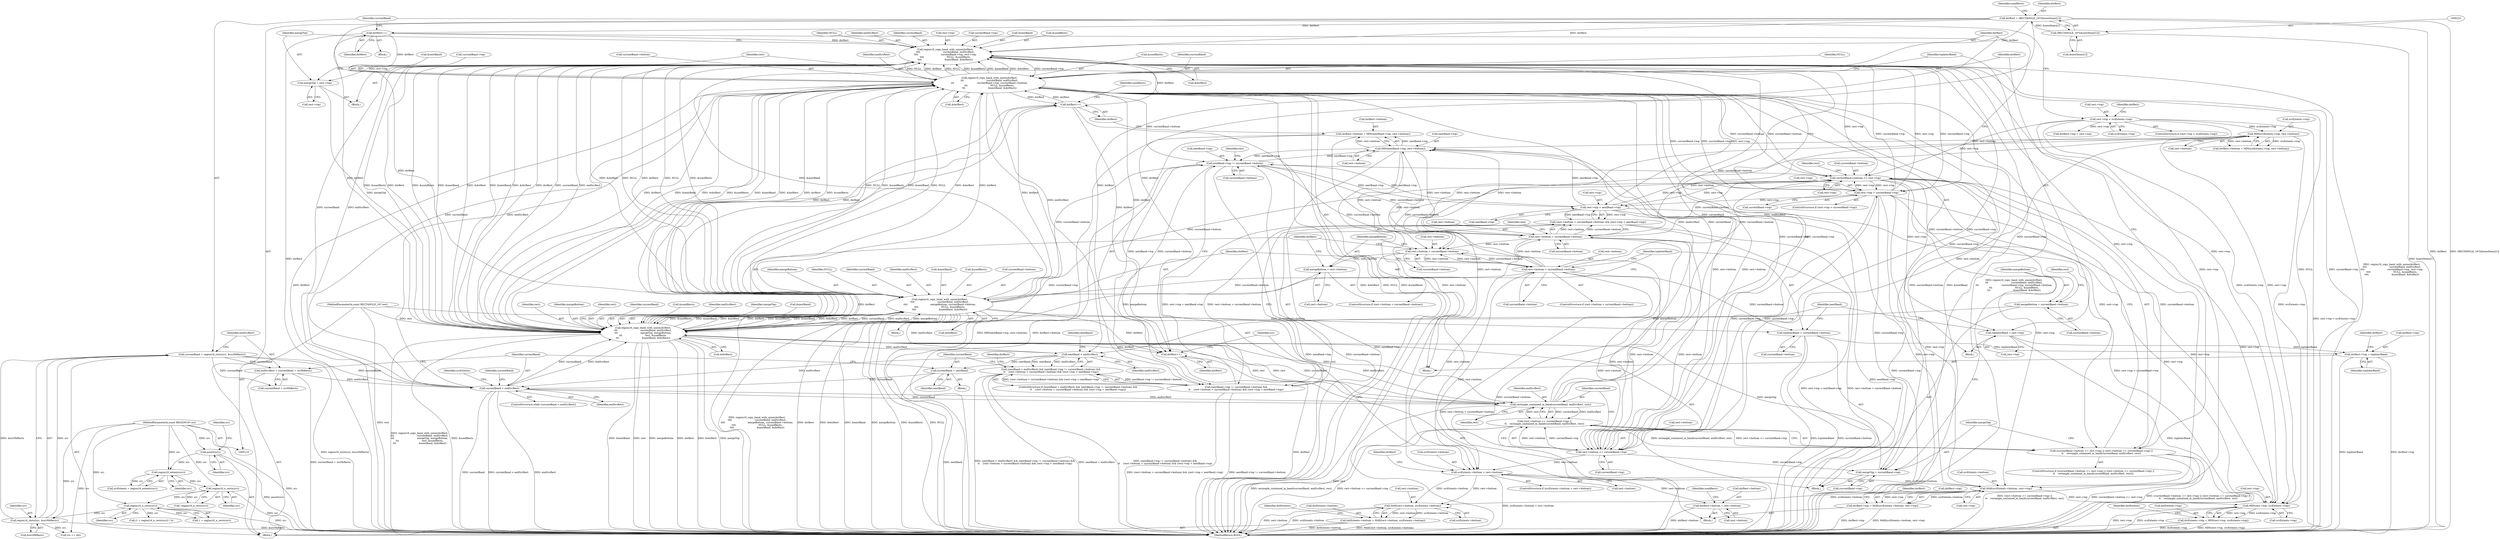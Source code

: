 digraph "0_FreeRDP_fc80ab45621bd966f70594c0b7393ec005a94007_2@API" {
"1000359" [label="(Call,region16_copy_band_with_union(dstRect,\n\t\t\t\t                              currentBand, endSrcRect,\n\t\t\t\t                              currentBand->top, rect->top,\n\t\t\t\t                              NULL, &usedRects,\n\t\t\t\t                              &nextBand, &dstRect))"];
"1000220" [label="(Call,dstRect = (RECTANGLE_16*)(&newItems[1]))"];
"1000222" [label="(Call,(RECTANGLE_16*)(&newItems[1]))"];
"1000314" [label="(Call,region16_copy_band_with_union(dstRect,\n\t\t\t                              currentBand, endSrcRect,\n\t\t\t                              currentBand->top, currentBand->bottom,\n\t\t\t                              NULL, &usedRects,\n\t\t\t                              &nextBand, &dstRect))"];
"1000274" [label="(Call,dstRect++)"];
"1000495" [label="(Call,dstRect++)"];
"1000416" [label="(Call,region16_copy_band_with_union(dstRect,\n\t\t\t\t                              currentBand, endSrcRect,\n\t\t\t\t                              mergeBottom, currentBand->bottom,\n\t\t\t\t                              NULL, &usedRects,\n\t\t\t\t                              &nextBand, &dstRect))"];
"1000394" [label="(Call,region16_copy_band_with_union(dstRect,\n\t\t\t                              currentBand, endSrcRect,\n\t\t\t                              mergeTop, mergeBottom,\n\t\t\t                              rect, &usedRects,\n\t\t\t                              &nextBand, &dstRect))"];
"1000359" [label="(Call,region16_copy_band_with_union(dstRect,\n\t\t\t\t                              currentBand, endSrcRect,\n\t\t\t\t                              currentBand->top, rect->top,\n\t\t\t\t                              NULL, &usedRects,\n\t\t\t\t                              &nextBand, &dstRect))"];
"1000309" [label="(Call,rectangle_contained_in_band(currentBand, endSrcRect, rect))"];
"1000288" [label="(Call,currentBand < endSrcRect)"];
"1000499" [label="(Call,currentBand = nextBand)"];
"1000438" [label="(Call,nextBand < endSrcRect)"];
"1000276" [label="(Call,currentBand = region16_rects(src, &srcNbRects))"];
"1000278" [label="(Call,region16_rects(src, &srcNbRects))"];
"1000212" [label="(Call,region16_n_rects(src))"];
"1000150" [label="(Call,region16_n_rects(src))"];
"1000142" [label="(Call,region16_extents(src))"];
"1000132" [label="(Call,assert(src))"];
"1000112" [label="(MethodParameterIn,const REGION16* src)"];
"1000282" [label="(Call,endSrcRect = currentBand + srcNbRects)"];
"1000113" [label="(MethodParameterIn,const RECTANGLE_16* rect)"];
"1000351" [label="(Call,rect->top > currentBand->top)"];
"1000294" [label="(Call,currentBand->bottom <= rect->top)"];
"1000442" [label="(Call,nextBand->top != currentBand->bottom)"];
"1000457" [label="(Call,rect->top < nextBand->top)"];
"1000488" [label="(Call,MIN(nextBand->top, rect->bottom))"];
"1000408" [label="(Call,rect->bottom < currentBand->bottom)"];
"1000382" [label="(Call,rect->bottom < currentBand->bottom)"];
"1000302" [label="(Call,rect->bottom <= currentBand->top)"];
"1000265" [label="(Call,MIN(srcExtents->top, rect->bottom))"];
"1000232" [label="(Call,rect->top < srcExtents->top)"];
"1000450" [label="(Call,rect->bottom > currentBand->bottom)"];
"1000376" [label="(Call,mergeTop = rect->top)"];
"1000339" [label="(Call,mergeTop = currentBand->top)"];
"1000389" [label="(Call,mergeBottom = rect->bottom)"];
"1000345" [label="(Call,mergeBottom = currentBand->bottom)"];
"1000293" [label="(Call,(currentBand->bottom <= rect->top) || (rect->bottom <= currentBand->top) ||\n\t\t    rectangle_contained_in_band(currentBand, endSrcRect, rect))"];
"1000301" [label="(Call,(rect->bottom <= currentBand->top) ||\n\t\t    rectangle_contained_in_band(currentBand, endSrcRect, rect))"];
"1000441" [label="(Call,(nextBand->top != currentBand->bottom) &&\n\t\t    (rect->bottom > currentBand->bottom) && (rect->top < nextBand->top))"];
"1000437" [label="(Call,(nextBand < endSrcRect) && (nextBand->top != currentBand->bottom) &&\n\t\t    (rect->bottom > currentBand->bottom) && (rect->top < nextBand->top))"];
"1000431" [label="(Call,topInterBand = currentBand->bottom)"];
"1000479" [label="(Call,dstRect->top = topInterBand)"];
"1000545" [label="(Call,dstRect++)"];
"1000484" [label="(Call,dstRect->bottom = MIN(nextBand->top, rect->bottom))"];
"1000503" [label="(Call,srcExtents->bottom < rect->bottom)"];
"1000515" [label="(Call,MAX(srcExtents->bottom, rect->top))"];
"1000511" [label="(Call,dstRect->top = MAX(srcExtents->bottom, rect->top))"];
"1000574" [label="(Call,MIN(rect->top, srcExtents->top))"];
"1000570" [label="(Call,dstExtents->top = MIN(rect->top, srcExtents->top))"];
"1000596" [label="(Call,MAX(rect->bottom, srcExtents->bottom))"];
"1000592" [label="(Call,dstExtents->bottom = MAX(rect->bottom, srcExtents->bottom))"];
"1000536" [label="(Call,dstRect->bottom = rect->bottom)"];
"1000449" [label="(Call,(rect->bottom > currentBand->bottom) && (rect->top < nextBand->top))"];
"1000331" [label="(Call,topInterBand = rect->top)"];
"1000224" [label="(Call,&newItems[1])"];
"1000283" [label="(Identifier,endSrcRect)"];
"1000133" [label="(Identifier,src)"];
"1000400" [label="(Identifier,rect)"];
"1000438" [label="(Call,nextBand < endSrcRect)"];
"1000359" [label="(Call,region16_copy_band_with_union(dstRect,\n\t\t\t\t                              currentBand, endSrcRect,\n\t\t\t\t                              currentBand->top, rect->top,\n\t\t\t\t                              NULL, &usedRects,\n\t\t\t\t                              &nextBand, &dstRect))"];
"1000275" [label="(Identifier,dstRect)"];
"1000279" [label="(Identifier,src)"];
"1000443" [label="(Call,nextBand->top)"];
"1000277" [label="(Identifier,currentBand)"];
"1000544" [label="(Identifier,usedRects)"];
"1000420" [label="(Identifier,mergeBottom)"];
"1000507" [label="(Call,rect->bottom)"];
"1000600" [label="(Call,srcExtents->bottom)"];
"1000597" [label="(Call,rect->bottom)"];
"1000536" [label="(Call,dstRect->bottom = rect->bottom)"];
"1000416" [label="(Call,region16_copy_band_with_union(dstRect,\n\t\t\t\t                              currentBand, endSrcRect,\n\t\t\t\t                              mergeBottom, currentBand->bottom,\n\t\t\t\t                              NULL, &usedRects,\n\t\t\t\t                              &nextBand, &dstRect))"];
"1000492" [label="(Call,rect->bottom)"];
"1000458" [label="(Call,rect->top)"];
"1000399" [label="(Identifier,mergeBottom)"];
"1000386" [label="(Call,currentBand->bottom)"];
"1000484" [label="(Call,dstRect->bottom = MIN(nextBand->top, rect->bottom))"];
"1000503" [label="(Call,srcExtents->bottom < rect->bottom)"];
"1000417" [label="(Identifier,dstRect)"];
"1000369" [label="(Identifier,NULL)"];
"1000442" [label="(Call,nextBand->top != currentBand->bottom)"];
"1000510" [label="(Block,)"];
"1000498" [label="(Identifier,usedRects)"];
"1000302" [label="(Call,rect->bottom <= currentBand->top)"];
"1000213" [label="(Identifier,src)"];
"1000233" [label="(Call,rect->top)"];
"1000301" [label="(Call,(rect->bottom <= currentBand->top) ||\n\t\t    rectangle_contained_in_band(currentBand, endSrcRect, rect))"];
"1000405" [label="(Call,&dstRect)"];
"1000432" [label="(Identifier,topInterBand)"];
"1000332" [label="(Identifier,topInterBand)"];
"1000519" [label="(Call,rect->top)"];
"1000298" [label="(Call,rect->top)"];
"1000362" [label="(Identifier,endSrcRect)"];
"1000312" [label="(Identifier,rect)"];
"1000450" [label="(Call,rect->bottom > currentBand->bottom)"];
"1000132" [label="(Call,assert(src))"];
"1000325" [label="(Call,&usedRects)"];
"1000664" [label="(MethodReturn,BOOL)"];
"1000355" [label="(Call,currentBand->top)"];
"1000486" [label="(Identifier,dstRect)"];
"1000222" [label="(Call,(RECTANGLE_16*)(&newItems[1]))"];
"1000316" [label="(Identifier,currentBand)"];
"1000339" [label="(Call,mergeTop = currentBand->top)"];
"1000209" [label="(Call,(1 + region16_n_rects(src)) * 4)"];
"1000570" [label="(Call,dstExtents->top = MIN(rect->top, srcExtents->top))"];
"1000361" [label="(Identifier,currentBand)"];
"1000596" [label="(Call,MAX(rect->bottom, srcExtents->bottom))"];
"1000496" [label="(Identifier,dstRect)"];
"1000265" [label="(Call,MIN(srcExtents->top, rect->bottom))"];
"1000366" [label="(Call,rect->top)"];
"1000592" [label="(Call,dstExtents->bottom = MAX(rect->bottom, srcExtents->bottom))"];
"1000329" [label="(Call,&dstRect)"];
"1000524" [label="(Identifier,dstRect)"];
"1000324" [label="(Identifier,NULL)"];
"1000480" [label="(Call,dstRect->top)"];
"1000424" [label="(Identifier,NULL)"];
"1000513" [label="(Identifier,dstRect)"];
"1000212" [label="(Call,region16_n_rects(src))"];
"1000381" [label="(ControlStructure,if (rect->bottom < currentBand->bottom))"];
"1000433" [label="(Call,currentBand->bottom)"];
"1000333" [label="(Call,rect->top)"];
"1000429" [label="(Call,&dstRect)"];
"1000439" [label="(Identifier,nextBand)"];
"1000140" [label="(Call,srcExtents = region16_extents(src))"];
"1000261" [label="(Call,dstRect->bottom = MIN(srcExtents->top, rect->bottom))"];
"1000537" [label="(Call,dstRect->bottom)"];
"1000505" [label="(Identifier,srcExtents)"];
"1000327" [label="(Call,&nextBand)"];
"1000418" [label="(Identifier,currentBand)"];
"1000485" [label="(Call,dstRect->bottom)"];
"1000415" [label="(Block,)"];
"1000419" [label="(Identifier,endSrcRect)"];
"1000341" [label="(Call,currentBand->top)"];
"1000410" [label="(Identifier,rect)"];
"1000229" [label="(Identifier,usedRects)"];
"1000500" [label="(Identifier,currentBand)"];
"1000345" [label="(Call,mergeBottom = currentBand->bottom)"];
"1000550" [label="(Identifier,src)"];
"1000571" [label="(Call,dstExtents->top)"];
"1000376" [label="(Call,mergeTop = rect->top)"];
"1000382" [label="(Call,rect->bottom < currentBand->bottom)"];
"1000384" [label="(Identifier,rect)"];
"1000306" [label="(Call,currentBand->top)"];
"1000284" [label="(Call,currentBand + srcNbRects)"];
"1000352" [label="(Call,rect->top)"];
"1000446" [label="(Call,currentBand->bottom)"];
"1000282" [label="(Call,endSrcRect = currentBand + srcNbRects)"];
"1000437" [label="(Call,(nextBand < endSrcRect) && (nextBand->top != currentBand->bottom) &&\n\t\t    (rect->bottom > currentBand->bottom) && (rect->top < nextBand->top))"];
"1000242" [label="(Identifier,dstRect)"];
"1000350" [label="(ControlStructure,if (rect->top > currentBand->top))"];
"1000287" [label="(ControlStructure,while (currentBand < endSrcRect))"];
"1000303" [label="(Call,rect->bottom)"];
"1000232" [label="(Call,rect->top < srcExtents->top)"];
"1000412" [label="(Call,currentBand->bottom)"];
"1000511" [label="(Call,dstRect->top = MAX(srcExtents->bottom, rect->top))"];
"1000396" [label="(Identifier,currentBand)"];
"1000549" [label="(Call,src == dst)"];
"1000427" [label="(Call,&nextBand)"];
"1000444" [label="(Identifier,nextBand)"];
"1000451" [label="(Call,rect->bottom)"];
"1000540" [label="(Call,rect->bottom)"];
"1000151" [label="(Identifier,src)"];
"1000459" [label="(Identifier,rect)"];
"1000143" [label="(Identifier,src)"];
"1000452" [label="(Identifier,rect)"];
"1000440" [label="(Identifier,endSrcRect)"];
"1000409" [label="(Call,rect->bottom)"];
"1000114" [label="(Block,)"];
"1000488" [label="(Call,MIN(nextBand->top, rect->bottom))"];
"1000461" [label="(Call,nextBand->top)"];
"1000499" [label="(Call,currentBand = nextBand)"];
"1000291" [label="(Block,)"];
"1000309" [label="(Call,rectangle_contained_in_band(currentBand, endSrcRect, rect))"];
"1000383" [label="(Call,rect->bottom)"];
"1000314" [label="(Call,region16_copy_band_with_union(dstRect,\n\t\t\t                              currentBand, endSrcRect,\n\t\t\t                              currentBand->top, currentBand->bottom,\n\t\t\t                              NULL, &usedRects,\n\t\t\t                              &nextBand, &dstRect))"];
"1000583" [label="(Identifier,dstExtents)"];
"1000337" [label="(Block,)"];
"1000142" [label="(Call,region16_extents(src))"];
"1000377" [label="(Identifier,mergeTop)"];
"1000292" [label="(ControlStructure,if ((currentBand->bottom <= rect->top) || (rect->bottom <= currentBand->top) ||\n\t\t    rectangle_contained_in_band(currentBand, endSrcRect, rect)))"];
"1000269" [label="(Call,rect->bottom)"];
"1000315" [label="(Identifier,dstRect)"];
"1000441" [label="(Call,(nextBand->top != currentBand->bottom) &&\n\t\t    (rect->bottom > currentBand->bottom) && (rect->top < nextBand->top))"];
"1000489" [label="(Call,nextBand->top)"];
"1000266" [label="(Call,srcExtents->top)"];
"1000240" [label="(Call,dstRect->top = rect->top)"];
"1000374" [label="(Call,&dstRect)"];
"1000363" [label="(Call,currentBand->top)"];
"1000318" [label="(Call,currentBand->top)"];
"1000431" [label="(Call,topInterBand = currentBand->bottom)"];
"1000407" [label="(ControlStructure,if (rect->bottom < currentBand->bottom))"];
"1000546" [label="(Identifier,dstRect)"];
"1000351" [label="(Call,rect->top > currentBand->top)"];
"1000290" [label="(Identifier,endSrcRect)"];
"1000112" [label="(MethodParameterIn,const REGION16* src)"];
"1000516" [label="(Call,srcExtents->bottom)"];
"1000483" [label="(Identifier,topInterBand)"];
"1000346" [label="(Identifier,mergeBottom)"];
"1000502" [label="(ControlStructure,if (srcExtents->bottom < rect->bottom))"];
"1000479" [label="(Call,dstRect->top = topInterBand)"];
"1000149" [label="(Call,!region16_n_rects(src))"];
"1000293" [label="(Call,(currentBand->bottom <= rect->top) || (rect->bottom <= currentBand->top) ||\n\t\t    rectangle_contained_in_band(currentBand, endSrcRect, rect))"];
"1000545" [label="(Call,dstRect++)"];
"1000304" [label="(Identifier,rect)"];
"1000574" [label="(Call,MIN(rect->top, srcExtents->top))"];
"1000401" [label="(Call,&usedRects)"];
"1000495" [label="(Call,dstRect++)"];
"1000467" [label="(Identifier,dstRect)"];
"1000394" [label="(Call,region16_copy_band_with_union(dstRect,\n\t\t\t                              currentBand, endSrcRect,\n\t\t\t                              mergeTop, mergeBottom,\n\t\t\t                              rect, &usedRects,\n\t\t\t                              &nextBand, &dstRect))"];
"1000449" [label="(Call,(rect->bottom > currentBand->bottom) && (rect->top < nextBand->top))"];
"1000512" [label="(Call,dstRect->top)"];
"1000276" [label="(Call,currentBand = region16_rects(src, &srcNbRects))"];
"1000391" [label="(Call,rect->bottom)"];
"1000347" [label="(Call,currentBand->bottom)"];
"1000605" [label="(Identifier,dstExtents)"];
"1000294" [label="(Call,currentBand->bottom <= rect->top)"];
"1000288" [label="(Call,currentBand < endSrcRect)"];
"1000464" [label="(Block,)"];
"1000289" [label="(Identifier,currentBand)"];
"1000239" [label="(Block,)"];
"1000378" [label="(Call,rect->top)"];
"1000280" [label="(Call,&srcNbRects)"];
"1000575" [label="(Call,rect->top)"];
"1000321" [label="(Call,currentBand->bottom)"];
"1000372" [label="(Call,&nextBand)"];
"1000220" [label="(Call,dstRect = (RECTANGLE_16*)(&newItems[1]))"];
"1000150" [label="(Call,region16_n_rects(src))"];
"1000454" [label="(Call,currentBand->bottom)"];
"1000313" [label="(Block,)"];
"1000436" [label="(ControlStructure,if ((nextBand < endSrcRect) && (nextBand->top != currentBand->bottom) &&\n\t\t    (rect->bottom > currentBand->bottom) && (rect->top < nextBand->top)))"];
"1000389" [label="(Call,mergeBottom = rect->bottom)"];
"1000210" [label="(Call,1 + region16_n_rects(src))"];
"1000295" [label="(Call,currentBand->bottom)"];
"1000390" [label="(Identifier,mergeBottom)"];
"1000296" [label="(Identifier,currentBand)"];
"1000578" [label="(Call,srcExtents->top)"];
"1000408" [label="(Call,rect->bottom < currentBand->bottom)"];
"1000311" [label="(Identifier,endSrcRect)"];
"1000395" [label="(Identifier,dstRect)"];
"1000457" [label="(Call,rect->top < nextBand->top)"];
"1000397" [label="(Identifier,endSrcRect)"];
"1000236" [label="(Call,srcExtents->top)"];
"1000501" [label="(Identifier,nextBand)"];
"1000515" [label="(Call,MAX(srcExtents->bottom, rect->top))"];
"1000370" [label="(Call,&usedRects)"];
"1000593" [label="(Call,dstExtents->bottom)"];
"1000358" [label="(Block,)"];
"1000221" [label="(Identifier,dstRect)"];
"1000425" [label="(Call,&usedRects)"];
"1000231" [label="(ControlStructure,if (rect->top < srcExtents->top))"];
"1000331" [label="(Call,topInterBand = rect->top)"];
"1000113" [label="(MethodParameterIn,const RECTANGLE_16* rect)"];
"1000340" [label="(Identifier,mergeTop)"];
"1000504" [label="(Call,srcExtents->bottom)"];
"1000421" [label="(Call,currentBand->bottom)"];
"1000398" [label="(Identifier,mergeTop)"];
"1000360" [label="(Identifier,dstRect)"];
"1000317" [label="(Identifier,endSrcRect)"];
"1000278" [label="(Call,region16_rects(src, &srcNbRects))"];
"1000353" [label="(Identifier,rect)"];
"1000403" [label="(Call,&nextBand)"];
"1000274" [label="(Call,dstRect++)"];
"1000310" [label="(Identifier,currentBand)"];
"1000136" [label="(Identifier,src)"];
"1000359" -> "1000358"  [label="AST: "];
"1000359" -> "1000374"  [label="CFG: "];
"1000360" -> "1000359"  [label="AST: "];
"1000361" -> "1000359"  [label="AST: "];
"1000362" -> "1000359"  [label="AST: "];
"1000363" -> "1000359"  [label="AST: "];
"1000366" -> "1000359"  [label="AST: "];
"1000369" -> "1000359"  [label="AST: "];
"1000370" -> "1000359"  [label="AST: "];
"1000372" -> "1000359"  [label="AST: "];
"1000374" -> "1000359"  [label="AST: "];
"1000377" -> "1000359"  [label="CFG: "];
"1000359" -> "1000664"  [label="DDG: NULL"];
"1000359" -> "1000664"  [label="DDG: currentBand->top"];
"1000359" -> "1000664"  [label="DDG: region16_copy_band_with_union(dstRect,\n\t\t\t\t                              currentBand, endSrcRect,\n\t\t\t\t                              currentBand->top, rect->top,\n\t\t\t\t                              NULL, &usedRects,\n\t\t\t\t                              &nextBand, &dstRect)"];
"1000359" -> "1000294"  [label="DDG: rect->top"];
"1000359" -> "1000302"  [label="DDG: currentBand->top"];
"1000359" -> "1000314"  [label="DDG: currentBand->top"];
"1000359" -> "1000314"  [label="DDG: NULL"];
"1000359" -> "1000339"  [label="DDG: currentBand->top"];
"1000359" -> "1000351"  [label="DDG: currentBand->top"];
"1000220" -> "1000359"  [label="DDG: dstRect"];
"1000314" -> "1000359"  [label="DDG: dstRect"];
"1000314" -> "1000359"  [label="DDG: NULL"];
"1000314" -> "1000359"  [label="DDG: &usedRects"];
"1000314" -> "1000359"  [label="DDG: &nextBand"];
"1000314" -> "1000359"  [label="DDG: &dstRect"];
"1000274" -> "1000359"  [label="DDG: dstRect"];
"1000495" -> "1000359"  [label="DDG: dstRect"];
"1000416" -> "1000359"  [label="DDG: dstRect"];
"1000416" -> "1000359"  [label="DDG: NULL"];
"1000416" -> "1000359"  [label="DDG: &usedRects"];
"1000416" -> "1000359"  [label="DDG: &nextBand"];
"1000416" -> "1000359"  [label="DDG: &dstRect"];
"1000394" -> "1000359"  [label="DDG: dstRect"];
"1000394" -> "1000359"  [label="DDG: &usedRects"];
"1000394" -> "1000359"  [label="DDG: &nextBand"];
"1000394" -> "1000359"  [label="DDG: &dstRect"];
"1000309" -> "1000359"  [label="DDG: currentBand"];
"1000309" -> "1000359"  [label="DDG: endSrcRect"];
"1000288" -> "1000359"  [label="DDG: currentBand"];
"1000288" -> "1000359"  [label="DDG: endSrcRect"];
"1000351" -> "1000359"  [label="DDG: currentBand->top"];
"1000351" -> "1000359"  [label="DDG: rect->top"];
"1000359" -> "1000376"  [label="DDG: rect->top"];
"1000359" -> "1000394"  [label="DDG: dstRect"];
"1000359" -> "1000394"  [label="DDG: currentBand"];
"1000359" -> "1000394"  [label="DDG: endSrcRect"];
"1000359" -> "1000394"  [label="DDG: &usedRects"];
"1000359" -> "1000394"  [label="DDG: &nextBand"];
"1000359" -> "1000394"  [label="DDG: &dstRect"];
"1000359" -> "1000416"  [label="DDG: NULL"];
"1000359" -> "1000457"  [label="DDG: rect->top"];
"1000359" -> "1000515"  [label="DDG: rect->top"];
"1000359" -> "1000574"  [label="DDG: rect->top"];
"1000220" -> "1000114"  [label="AST: "];
"1000220" -> "1000222"  [label="CFG: "];
"1000221" -> "1000220"  [label="AST: "];
"1000222" -> "1000220"  [label="AST: "];
"1000229" -> "1000220"  [label="CFG: "];
"1000220" -> "1000664"  [label="DDG: dstRect"];
"1000220" -> "1000664"  [label="DDG: (RECTANGLE_16*)(&newItems[1])"];
"1000222" -> "1000220"  [label="DDG: &newItems[1]"];
"1000220" -> "1000274"  [label="DDG: dstRect"];
"1000220" -> "1000314"  [label="DDG: dstRect"];
"1000220" -> "1000394"  [label="DDG: dstRect"];
"1000220" -> "1000545"  [label="DDG: dstRect"];
"1000222" -> "1000224"  [label="CFG: "];
"1000223" -> "1000222"  [label="AST: "];
"1000224" -> "1000222"  [label="AST: "];
"1000222" -> "1000664"  [label="DDG: &newItems[1]"];
"1000314" -> "1000313"  [label="AST: "];
"1000314" -> "1000329"  [label="CFG: "];
"1000315" -> "1000314"  [label="AST: "];
"1000316" -> "1000314"  [label="AST: "];
"1000317" -> "1000314"  [label="AST: "];
"1000318" -> "1000314"  [label="AST: "];
"1000321" -> "1000314"  [label="AST: "];
"1000324" -> "1000314"  [label="AST: "];
"1000325" -> "1000314"  [label="AST: "];
"1000327" -> "1000314"  [label="AST: "];
"1000329" -> "1000314"  [label="AST: "];
"1000332" -> "1000314"  [label="CFG: "];
"1000314" -> "1000664"  [label="DDG: dstRect"];
"1000314" -> "1000664"  [label="DDG: currentBand->top"];
"1000314" -> "1000664"  [label="DDG: &dstRect"];
"1000314" -> "1000664"  [label="DDG: NULL"];
"1000314" -> "1000664"  [label="DDG: &usedRects"];
"1000314" -> "1000664"  [label="DDG: currentBand->bottom"];
"1000314" -> "1000664"  [label="DDG: &nextBand"];
"1000314" -> "1000664"  [label="DDG: region16_copy_band_with_union(dstRect,\n\t\t\t                              currentBand, endSrcRect,\n\t\t\t                              currentBand->top, currentBand->bottom,\n\t\t\t                              NULL, &usedRects,\n\t\t\t                              &nextBand, &dstRect)"];
"1000314" -> "1000294"  [label="DDG: currentBand->bottom"];
"1000314" -> "1000302"  [label="DDG: currentBand->top"];
"1000274" -> "1000314"  [label="DDG: dstRect"];
"1000495" -> "1000314"  [label="DDG: dstRect"];
"1000416" -> "1000314"  [label="DDG: dstRect"];
"1000416" -> "1000314"  [label="DDG: NULL"];
"1000416" -> "1000314"  [label="DDG: &usedRects"];
"1000416" -> "1000314"  [label="DDG: &nextBand"];
"1000416" -> "1000314"  [label="DDG: &dstRect"];
"1000394" -> "1000314"  [label="DDG: dstRect"];
"1000394" -> "1000314"  [label="DDG: &usedRects"];
"1000394" -> "1000314"  [label="DDG: &nextBand"];
"1000394" -> "1000314"  [label="DDG: &dstRect"];
"1000309" -> "1000314"  [label="DDG: currentBand"];
"1000309" -> "1000314"  [label="DDG: endSrcRect"];
"1000288" -> "1000314"  [label="DDG: currentBand"];
"1000288" -> "1000314"  [label="DDG: endSrcRect"];
"1000302" -> "1000314"  [label="DDG: currentBand->top"];
"1000351" -> "1000314"  [label="DDG: currentBand->top"];
"1000294" -> "1000314"  [label="DDG: currentBand->bottom"];
"1000314" -> "1000339"  [label="DDG: currentBand->top"];
"1000314" -> "1000351"  [label="DDG: currentBand->top"];
"1000314" -> "1000394"  [label="DDG: dstRect"];
"1000314" -> "1000394"  [label="DDG: &usedRects"];
"1000314" -> "1000394"  [label="DDG: &nextBand"];
"1000314" -> "1000394"  [label="DDG: &dstRect"];
"1000314" -> "1000416"  [label="DDG: NULL"];
"1000314" -> "1000438"  [label="DDG: endSrcRect"];
"1000314" -> "1000442"  [label="DDG: currentBand->bottom"];
"1000314" -> "1000495"  [label="DDG: dstRect"];
"1000314" -> "1000545"  [label="DDG: dstRect"];
"1000274" -> "1000239"  [label="AST: "];
"1000274" -> "1000275"  [label="CFG: "];
"1000275" -> "1000274"  [label="AST: "];
"1000277" -> "1000274"  [label="CFG: "];
"1000274" -> "1000664"  [label="DDG: dstRect"];
"1000274" -> "1000394"  [label="DDG: dstRect"];
"1000274" -> "1000545"  [label="DDG: dstRect"];
"1000495" -> "1000464"  [label="AST: "];
"1000495" -> "1000496"  [label="CFG: "];
"1000496" -> "1000495"  [label="AST: "];
"1000498" -> "1000495"  [label="CFG: "];
"1000495" -> "1000664"  [label="DDG: dstRect"];
"1000495" -> "1000394"  [label="DDG: dstRect"];
"1000416" -> "1000495"  [label="DDG: dstRect"];
"1000394" -> "1000495"  [label="DDG: dstRect"];
"1000495" -> "1000545"  [label="DDG: dstRect"];
"1000416" -> "1000415"  [label="AST: "];
"1000416" -> "1000429"  [label="CFG: "];
"1000417" -> "1000416"  [label="AST: "];
"1000418" -> "1000416"  [label="AST: "];
"1000419" -> "1000416"  [label="AST: "];
"1000420" -> "1000416"  [label="AST: "];
"1000421" -> "1000416"  [label="AST: "];
"1000424" -> "1000416"  [label="AST: "];
"1000425" -> "1000416"  [label="AST: "];
"1000427" -> "1000416"  [label="AST: "];
"1000429" -> "1000416"  [label="AST: "];
"1000432" -> "1000416"  [label="CFG: "];
"1000416" -> "1000664"  [label="DDG: &nextBand"];
"1000416" -> "1000664"  [label="DDG: mergeBottom"];
"1000416" -> "1000664"  [label="DDG: &usedRects"];
"1000416" -> "1000664"  [label="DDG: NULL"];
"1000416" -> "1000664"  [label="DDG: region16_copy_band_with_union(dstRect,\n\t\t\t\t                              currentBand, endSrcRect,\n\t\t\t\t                              mergeBottom, currentBand->bottom,\n\t\t\t\t                              NULL, &usedRects,\n\t\t\t\t                              &nextBand, &dstRect)"];
"1000416" -> "1000664"  [label="DDG: dstRect"];
"1000416" -> "1000664"  [label="DDG: &dstRect"];
"1000416" -> "1000294"  [label="DDG: currentBand->bottom"];
"1000416" -> "1000394"  [label="DDG: dstRect"];
"1000416" -> "1000394"  [label="DDG: &usedRects"];
"1000416" -> "1000394"  [label="DDG: &nextBand"];
"1000416" -> "1000394"  [label="DDG: &dstRect"];
"1000394" -> "1000416"  [label="DDG: dstRect"];
"1000394" -> "1000416"  [label="DDG: currentBand"];
"1000394" -> "1000416"  [label="DDG: endSrcRect"];
"1000394" -> "1000416"  [label="DDG: mergeBottom"];
"1000394" -> "1000416"  [label="DDG: &usedRects"];
"1000394" -> "1000416"  [label="DDG: &nextBand"];
"1000394" -> "1000416"  [label="DDG: &dstRect"];
"1000408" -> "1000416"  [label="DDG: currentBand->bottom"];
"1000416" -> "1000431"  [label="DDG: currentBand->bottom"];
"1000416" -> "1000438"  [label="DDG: endSrcRect"];
"1000416" -> "1000442"  [label="DDG: currentBand->bottom"];
"1000416" -> "1000545"  [label="DDG: dstRect"];
"1000394" -> "1000337"  [label="AST: "];
"1000394" -> "1000405"  [label="CFG: "];
"1000395" -> "1000394"  [label="AST: "];
"1000396" -> "1000394"  [label="AST: "];
"1000397" -> "1000394"  [label="AST: "];
"1000398" -> "1000394"  [label="AST: "];
"1000399" -> "1000394"  [label="AST: "];
"1000400" -> "1000394"  [label="AST: "];
"1000401" -> "1000394"  [label="AST: "];
"1000403" -> "1000394"  [label="AST: "];
"1000405" -> "1000394"  [label="AST: "];
"1000410" -> "1000394"  [label="CFG: "];
"1000394" -> "1000664"  [label="DDG: region16_copy_band_with_union(dstRect,\n\t\t\t                              currentBand, endSrcRect,\n\t\t\t                              mergeTop, mergeBottom,\n\t\t\t                              rect, &usedRects,\n\t\t\t                              &nextBand, &dstRect)"];
"1000394" -> "1000664"  [label="DDG: &dstRect"];
"1000394" -> "1000664"  [label="DDG: mergeTop"];
"1000394" -> "1000664"  [label="DDG: &usedRects"];
"1000394" -> "1000664"  [label="DDG: &nextBand"];
"1000394" -> "1000664"  [label="DDG: rect"];
"1000394" -> "1000664"  [label="DDG: mergeBottom"];
"1000394" -> "1000664"  [label="DDG: dstRect"];
"1000394" -> "1000309"  [label="DDG: rect"];
"1000309" -> "1000394"  [label="DDG: currentBand"];
"1000309" -> "1000394"  [label="DDG: endSrcRect"];
"1000309" -> "1000394"  [label="DDG: rect"];
"1000288" -> "1000394"  [label="DDG: currentBand"];
"1000288" -> "1000394"  [label="DDG: endSrcRect"];
"1000376" -> "1000394"  [label="DDG: mergeTop"];
"1000339" -> "1000394"  [label="DDG: mergeTop"];
"1000389" -> "1000394"  [label="DDG: mergeBottom"];
"1000345" -> "1000394"  [label="DDG: mergeBottom"];
"1000113" -> "1000394"  [label="DDG: rect"];
"1000394" -> "1000438"  [label="DDG: endSrcRect"];
"1000394" -> "1000545"  [label="DDG: dstRect"];
"1000309" -> "1000301"  [label="AST: "];
"1000309" -> "1000312"  [label="CFG: "];
"1000310" -> "1000309"  [label="AST: "];
"1000311" -> "1000309"  [label="AST: "];
"1000312" -> "1000309"  [label="AST: "];
"1000301" -> "1000309"  [label="CFG: "];
"1000309" -> "1000664"  [label="DDG: rect"];
"1000309" -> "1000301"  [label="DDG: currentBand"];
"1000309" -> "1000301"  [label="DDG: endSrcRect"];
"1000309" -> "1000301"  [label="DDG: rect"];
"1000288" -> "1000309"  [label="DDG: currentBand"];
"1000288" -> "1000309"  [label="DDG: endSrcRect"];
"1000113" -> "1000309"  [label="DDG: rect"];
"1000288" -> "1000287"  [label="AST: "];
"1000288" -> "1000290"  [label="CFG: "];
"1000289" -> "1000288"  [label="AST: "];
"1000290" -> "1000288"  [label="AST: "];
"1000296" -> "1000288"  [label="CFG: "];
"1000505" -> "1000288"  [label="CFG: "];
"1000288" -> "1000664"  [label="DDG: endSrcRect"];
"1000288" -> "1000664"  [label="DDG: currentBand"];
"1000288" -> "1000664"  [label="DDG: currentBand < endSrcRect"];
"1000499" -> "1000288"  [label="DDG: currentBand"];
"1000276" -> "1000288"  [label="DDG: currentBand"];
"1000438" -> "1000288"  [label="DDG: endSrcRect"];
"1000282" -> "1000288"  [label="DDG: endSrcRect"];
"1000499" -> "1000291"  [label="AST: "];
"1000499" -> "1000501"  [label="CFG: "];
"1000500" -> "1000499"  [label="AST: "];
"1000501" -> "1000499"  [label="AST: "];
"1000289" -> "1000499"  [label="CFG: "];
"1000499" -> "1000664"  [label="DDG: nextBand"];
"1000438" -> "1000499"  [label="DDG: nextBand"];
"1000438" -> "1000437"  [label="AST: "];
"1000438" -> "1000440"  [label="CFG: "];
"1000439" -> "1000438"  [label="AST: "];
"1000440" -> "1000438"  [label="AST: "];
"1000444" -> "1000438"  [label="CFG: "];
"1000437" -> "1000438"  [label="CFG: "];
"1000438" -> "1000437"  [label="DDG: nextBand"];
"1000438" -> "1000437"  [label="DDG: endSrcRect"];
"1000276" -> "1000114"  [label="AST: "];
"1000276" -> "1000278"  [label="CFG: "];
"1000277" -> "1000276"  [label="AST: "];
"1000278" -> "1000276"  [label="AST: "];
"1000283" -> "1000276"  [label="CFG: "];
"1000276" -> "1000664"  [label="DDG: region16_rects(src, &srcNbRects)"];
"1000278" -> "1000276"  [label="DDG: src"];
"1000278" -> "1000276"  [label="DDG: &srcNbRects"];
"1000276" -> "1000282"  [label="DDG: currentBand"];
"1000276" -> "1000284"  [label="DDG: currentBand"];
"1000278" -> "1000280"  [label="CFG: "];
"1000279" -> "1000278"  [label="AST: "];
"1000280" -> "1000278"  [label="AST: "];
"1000278" -> "1000664"  [label="DDG: &srcNbRects"];
"1000212" -> "1000278"  [label="DDG: src"];
"1000112" -> "1000278"  [label="DDG: src"];
"1000278" -> "1000549"  [label="DDG: src"];
"1000212" -> "1000210"  [label="AST: "];
"1000212" -> "1000213"  [label="CFG: "];
"1000213" -> "1000212"  [label="AST: "];
"1000210" -> "1000212"  [label="CFG: "];
"1000212" -> "1000664"  [label="DDG: src"];
"1000212" -> "1000209"  [label="DDG: src"];
"1000212" -> "1000210"  [label="DDG: src"];
"1000150" -> "1000212"  [label="DDG: src"];
"1000112" -> "1000212"  [label="DDG: src"];
"1000150" -> "1000149"  [label="AST: "];
"1000150" -> "1000151"  [label="CFG: "];
"1000151" -> "1000150"  [label="AST: "];
"1000149" -> "1000150"  [label="CFG: "];
"1000150" -> "1000664"  [label="DDG: src"];
"1000150" -> "1000149"  [label="DDG: src"];
"1000142" -> "1000150"  [label="DDG: src"];
"1000112" -> "1000150"  [label="DDG: src"];
"1000142" -> "1000140"  [label="AST: "];
"1000142" -> "1000143"  [label="CFG: "];
"1000143" -> "1000142"  [label="AST: "];
"1000140" -> "1000142"  [label="CFG: "];
"1000142" -> "1000140"  [label="DDG: src"];
"1000132" -> "1000142"  [label="DDG: src"];
"1000112" -> "1000142"  [label="DDG: src"];
"1000132" -> "1000114"  [label="AST: "];
"1000132" -> "1000133"  [label="CFG: "];
"1000133" -> "1000132"  [label="AST: "];
"1000136" -> "1000132"  [label="CFG: "];
"1000132" -> "1000664"  [label="DDG: assert(src)"];
"1000112" -> "1000132"  [label="DDG: src"];
"1000112" -> "1000110"  [label="AST: "];
"1000112" -> "1000664"  [label="DDG: src"];
"1000112" -> "1000549"  [label="DDG: src"];
"1000282" -> "1000114"  [label="AST: "];
"1000282" -> "1000284"  [label="CFG: "];
"1000283" -> "1000282"  [label="AST: "];
"1000284" -> "1000282"  [label="AST: "];
"1000289" -> "1000282"  [label="CFG: "];
"1000282" -> "1000664"  [label="DDG: currentBand + srcNbRects"];
"1000113" -> "1000110"  [label="AST: "];
"1000113" -> "1000664"  [label="DDG: rect"];
"1000351" -> "1000350"  [label="AST: "];
"1000351" -> "1000355"  [label="CFG: "];
"1000352" -> "1000351"  [label="AST: "];
"1000355" -> "1000351"  [label="AST: "];
"1000360" -> "1000351"  [label="CFG: "];
"1000384" -> "1000351"  [label="CFG: "];
"1000351" -> "1000664"  [label="DDG: rect->top > currentBand->top"];
"1000351" -> "1000664"  [label="DDG: currentBand->top"];
"1000351" -> "1000294"  [label="DDG: rect->top"];
"1000351" -> "1000302"  [label="DDG: currentBand->top"];
"1000351" -> "1000339"  [label="DDG: currentBand->top"];
"1000294" -> "1000351"  [label="DDG: rect->top"];
"1000302" -> "1000351"  [label="DDG: currentBand->top"];
"1000351" -> "1000457"  [label="DDG: rect->top"];
"1000351" -> "1000515"  [label="DDG: rect->top"];
"1000351" -> "1000574"  [label="DDG: rect->top"];
"1000294" -> "1000293"  [label="AST: "];
"1000294" -> "1000298"  [label="CFG: "];
"1000295" -> "1000294"  [label="AST: "];
"1000298" -> "1000294"  [label="AST: "];
"1000304" -> "1000294"  [label="CFG: "];
"1000293" -> "1000294"  [label="CFG: "];
"1000294" -> "1000293"  [label="DDG: currentBand->bottom"];
"1000294" -> "1000293"  [label="DDG: rect->top"];
"1000442" -> "1000294"  [label="DDG: currentBand->bottom"];
"1000450" -> "1000294"  [label="DDG: currentBand->bottom"];
"1000408" -> "1000294"  [label="DDG: currentBand->bottom"];
"1000232" -> "1000294"  [label="DDG: rect->top"];
"1000457" -> "1000294"  [label="DDG: rect->top"];
"1000294" -> "1000331"  [label="DDG: rect->top"];
"1000294" -> "1000345"  [label="DDG: currentBand->bottom"];
"1000294" -> "1000382"  [label="DDG: currentBand->bottom"];
"1000294" -> "1000457"  [label="DDG: rect->top"];
"1000294" -> "1000515"  [label="DDG: rect->top"];
"1000294" -> "1000574"  [label="DDG: rect->top"];
"1000442" -> "1000441"  [label="AST: "];
"1000442" -> "1000446"  [label="CFG: "];
"1000443" -> "1000442"  [label="AST: "];
"1000446" -> "1000442"  [label="AST: "];
"1000452" -> "1000442"  [label="CFG: "];
"1000441" -> "1000442"  [label="CFG: "];
"1000442" -> "1000664"  [label="DDG: nextBand->top"];
"1000442" -> "1000664"  [label="DDG: currentBand->bottom"];
"1000442" -> "1000441"  [label="DDG: nextBand->top"];
"1000442" -> "1000441"  [label="DDG: currentBand->bottom"];
"1000457" -> "1000442"  [label="DDG: nextBand->top"];
"1000488" -> "1000442"  [label="DDG: nextBand->top"];
"1000408" -> "1000442"  [label="DDG: currentBand->bottom"];
"1000442" -> "1000450"  [label="DDG: currentBand->bottom"];
"1000442" -> "1000457"  [label="DDG: nextBand->top"];
"1000442" -> "1000488"  [label="DDG: nextBand->top"];
"1000457" -> "1000449"  [label="AST: "];
"1000457" -> "1000461"  [label="CFG: "];
"1000458" -> "1000457"  [label="AST: "];
"1000461" -> "1000457"  [label="AST: "];
"1000449" -> "1000457"  [label="CFG: "];
"1000457" -> "1000664"  [label="DDG: nextBand->top"];
"1000457" -> "1000449"  [label="DDG: rect->top"];
"1000457" -> "1000449"  [label="DDG: nextBand->top"];
"1000457" -> "1000488"  [label="DDG: nextBand->top"];
"1000457" -> "1000515"  [label="DDG: rect->top"];
"1000457" -> "1000574"  [label="DDG: rect->top"];
"1000488" -> "1000484"  [label="AST: "];
"1000488" -> "1000492"  [label="CFG: "];
"1000489" -> "1000488"  [label="AST: "];
"1000492" -> "1000488"  [label="AST: "];
"1000484" -> "1000488"  [label="CFG: "];
"1000488" -> "1000664"  [label="DDG: nextBand->top"];
"1000488" -> "1000302"  [label="DDG: rect->bottom"];
"1000488" -> "1000382"  [label="DDG: rect->bottom"];
"1000488" -> "1000450"  [label="DDG: rect->bottom"];
"1000488" -> "1000484"  [label="DDG: nextBand->top"];
"1000488" -> "1000484"  [label="DDG: rect->bottom"];
"1000408" -> "1000488"  [label="DDG: rect->bottom"];
"1000302" -> "1000488"  [label="DDG: rect->bottom"];
"1000265" -> "1000488"  [label="DDG: rect->bottom"];
"1000450" -> "1000488"  [label="DDG: rect->bottom"];
"1000488" -> "1000503"  [label="DDG: rect->bottom"];
"1000408" -> "1000407"  [label="AST: "];
"1000408" -> "1000412"  [label="CFG: "];
"1000409" -> "1000408"  [label="AST: "];
"1000412" -> "1000408"  [label="AST: "];
"1000417" -> "1000408"  [label="CFG: "];
"1000432" -> "1000408"  [label="CFG: "];
"1000408" -> "1000664"  [label="DDG: rect->bottom < currentBand->bottom"];
"1000408" -> "1000302"  [label="DDG: rect->bottom"];
"1000408" -> "1000382"  [label="DDG: rect->bottom"];
"1000382" -> "1000408"  [label="DDG: rect->bottom"];
"1000382" -> "1000408"  [label="DDG: currentBand->bottom"];
"1000408" -> "1000431"  [label="DDG: currentBand->bottom"];
"1000408" -> "1000450"  [label="DDG: rect->bottom"];
"1000408" -> "1000503"  [label="DDG: rect->bottom"];
"1000382" -> "1000381"  [label="AST: "];
"1000382" -> "1000386"  [label="CFG: "];
"1000383" -> "1000382"  [label="AST: "];
"1000386" -> "1000382"  [label="AST: "];
"1000390" -> "1000382"  [label="CFG: "];
"1000395" -> "1000382"  [label="CFG: "];
"1000302" -> "1000382"  [label="DDG: rect->bottom"];
"1000265" -> "1000382"  [label="DDG: rect->bottom"];
"1000450" -> "1000382"  [label="DDG: rect->bottom"];
"1000382" -> "1000389"  [label="DDG: rect->bottom"];
"1000302" -> "1000301"  [label="AST: "];
"1000302" -> "1000306"  [label="CFG: "];
"1000303" -> "1000302"  [label="AST: "];
"1000306" -> "1000302"  [label="AST: "];
"1000310" -> "1000302"  [label="CFG: "];
"1000301" -> "1000302"  [label="CFG: "];
"1000302" -> "1000301"  [label="DDG: rect->bottom"];
"1000302" -> "1000301"  [label="DDG: currentBand->top"];
"1000265" -> "1000302"  [label="DDG: rect->bottom"];
"1000450" -> "1000302"  [label="DDG: rect->bottom"];
"1000302" -> "1000339"  [label="DDG: currentBand->top"];
"1000302" -> "1000450"  [label="DDG: rect->bottom"];
"1000302" -> "1000503"  [label="DDG: rect->bottom"];
"1000265" -> "1000261"  [label="AST: "];
"1000265" -> "1000269"  [label="CFG: "];
"1000266" -> "1000265"  [label="AST: "];
"1000269" -> "1000265"  [label="AST: "];
"1000261" -> "1000265"  [label="CFG: "];
"1000265" -> "1000261"  [label="DDG: srcExtents->top"];
"1000265" -> "1000261"  [label="DDG: rect->bottom"];
"1000232" -> "1000265"  [label="DDG: srcExtents->top"];
"1000265" -> "1000450"  [label="DDG: rect->bottom"];
"1000265" -> "1000503"  [label="DDG: rect->bottom"];
"1000265" -> "1000574"  [label="DDG: srcExtents->top"];
"1000232" -> "1000231"  [label="AST: "];
"1000232" -> "1000236"  [label="CFG: "];
"1000233" -> "1000232"  [label="AST: "];
"1000236" -> "1000232"  [label="AST: "];
"1000242" -> "1000232"  [label="CFG: "];
"1000277" -> "1000232"  [label="CFG: "];
"1000232" -> "1000664"  [label="DDG: rect->top < srcExtents->top"];
"1000232" -> "1000240"  [label="DDG: rect->top"];
"1000232" -> "1000515"  [label="DDG: rect->top"];
"1000232" -> "1000574"  [label="DDG: rect->top"];
"1000232" -> "1000574"  [label="DDG: srcExtents->top"];
"1000450" -> "1000449"  [label="AST: "];
"1000450" -> "1000454"  [label="CFG: "];
"1000451" -> "1000450"  [label="AST: "];
"1000454" -> "1000450"  [label="AST: "];
"1000459" -> "1000450"  [label="CFG: "];
"1000449" -> "1000450"  [label="CFG: "];
"1000450" -> "1000664"  [label="DDG: currentBand->bottom"];
"1000450" -> "1000449"  [label="DDG: rect->bottom"];
"1000450" -> "1000449"  [label="DDG: currentBand->bottom"];
"1000450" -> "1000503"  [label="DDG: rect->bottom"];
"1000376" -> "1000358"  [label="AST: "];
"1000376" -> "1000378"  [label="CFG: "];
"1000377" -> "1000376"  [label="AST: "];
"1000378" -> "1000376"  [label="AST: "];
"1000384" -> "1000376"  [label="CFG: "];
"1000339" -> "1000337"  [label="AST: "];
"1000339" -> "1000341"  [label="CFG: "];
"1000340" -> "1000339"  [label="AST: "];
"1000341" -> "1000339"  [label="AST: "];
"1000346" -> "1000339"  [label="CFG: "];
"1000389" -> "1000381"  [label="AST: "];
"1000389" -> "1000391"  [label="CFG: "];
"1000390" -> "1000389"  [label="AST: "];
"1000391" -> "1000389"  [label="AST: "];
"1000395" -> "1000389"  [label="CFG: "];
"1000345" -> "1000337"  [label="AST: "];
"1000345" -> "1000347"  [label="CFG: "];
"1000346" -> "1000345"  [label="AST: "];
"1000347" -> "1000345"  [label="AST: "];
"1000353" -> "1000345"  [label="CFG: "];
"1000293" -> "1000292"  [label="AST: "];
"1000293" -> "1000301"  [label="CFG: "];
"1000301" -> "1000293"  [label="AST: "];
"1000315" -> "1000293"  [label="CFG: "];
"1000340" -> "1000293"  [label="CFG: "];
"1000293" -> "1000664"  [label="DDG: currentBand->bottom <= rect->top"];
"1000293" -> "1000664"  [label="DDG: (currentBand->bottom <= rect->top) || (rect->bottom <= currentBand->top) ||\n\t\t    rectangle_contained_in_band(currentBand, endSrcRect, rect)"];
"1000293" -> "1000664"  [label="DDG: (rect->bottom <= currentBand->top) ||\n\t\t    rectangle_contained_in_band(currentBand, endSrcRect, rect)"];
"1000301" -> "1000293"  [label="DDG: rect->bottom <= currentBand->top"];
"1000301" -> "1000293"  [label="DDG: rectangle_contained_in_band(currentBand, endSrcRect, rect)"];
"1000301" -> "1000664"  [label="DDG: rectangle_contained_in_band(currentBand, endSrcRect, rect)"];
"1000301" -> "1000664"  [label="DDG: rect->bottom <= currentBand->top"];
"1000441" -> "1000437"  [label="AST: "];
"1000441" -> "1000449"  [label="CFG: "];
"1000449" -> "1000441"  [label="AST: "];
"1000437" -> "1000441"  [label="CFG: "];
"1000441" -> "1000664"  [label="DDG: nextBand->top != currentBand->bottom"];
"1000441" -> "1000664"  [label="DDG: (rect->bottom > currentBand->bottom) && (rect->top < nextBand->top)"];
"1000441" -> "1000437"  [label="DDG: nextBand->top != currentBand->bottom"];
"1000441" -> "1000437"  [label="DDG: (rect->bottom > currentBand->bottom) && (rect->top < nextBand->top)"];
"1000449" -> "1000441"  [label="DDG: rect->bottom > currentBand->bottom"];
"1000449" -> "1000441"  [label="DDG: rect->top < nextBand->top"];
"1000437" -> "1000436"  [label="AST: "];
"1000467" -> "1000437"  [label="CFG: "];
"1000500" -> "1000437"  [label="CFG: "];
"1000437" -> "1000664"  [label="DDG: (nextBand < endSrcRect) && (nextBand->top != currentBand->bottom) &&\n\t\t    (rect->bottom > currentBand->bottom) && (rect->top < nextBand->top)"];
"1000437" -> "1000664"  [label="DDG: nextBand < endSrcRect"];
"1000437" -> "1000664"  [label="DDG: (nextBand->top != currentBand->bottom) &&\n\t\t    (rect->bottom > currentBand->bottom) && (rect->top < nextBand->top)"];
"1000431" -> "1000337"  [label="AST: "];
"1000431" -> "1000433"  [label="CFG: "];
"1000432" -> "1000431"  [label="AST: "];
"1000433" -> "1000431"  [label="AST: "];
"1000439" -> "1000431"  [label="CFG: "];
"1000431" -> "1000664"  [label="DDG: topInterBand"];
"1000431" -> "1000664"  [label="DDG: currentBand->bottom"];
"1000431" -> "1000479"  [label="DDG: topInterBand"];
"1000479" -> "1000464"  [label="AST: "];
"1000479" -> "1000483"  [label="CFG: "];
"1000480" -> "1000479"  [label="AST: "];
"1000483" -> "1000479"  [label="AST: "];
"1000486" -> "1000479"  [label="CFG: "];
"1000479" -> "1000664"  [label="DDG: topInterBand"];
"1000479" -> "1000664"  [label="DDG: dstRect->top"];
"1000331" -> "1000479"  [label="DDG: topInterBand"];
"1000545" -> "1000510"  [label="AST: "];
"1000545" -> "1000546"  [label="CFG: "];
"1000546" -> "1000545"  [label="AST: "];
"1000550" -> "1000545"  [label="CFG: "];
"1000545" -> "1000664"  [label="DDG: dstRect"];
"1000484" -> "1000464"  [label="AST: "];
"1000485" -> "1000484"  [label="AST: "];
"1000496" -> "1000484"  [label="CFG: "];
"1000484" -> "1000664"  [label="DDG: MIN(nextBand->top, rect->bottom)"];
"1000484" -> "1000664"  [label="DDG: dstRect->bottom"];
"1000503" -> "1000502"  [label="AST: "];
"1000503" -> "1000507"  [label="CFG: "];
"1000504" -> "1000503"  [label="AST: "];
"1000507" -> "1000503"  [label="AST: "];
"1000513" -> "1000503"  [label="CFG: "];
"1000550" -> "1000503"  [label="CFG: "];
"1000503" -> "1000664"  [label="DDG: srcExtents->bottom < rect->bottom"];
"1000503" -> "1000515"  [label="DDG: srcExtents->bottom"];
"1000503" -> "1000536"  [label="DDG: rect->bottom"];
"1000503" -> "1000596"  [label="DDG: rect->bottom"];
"1000503" -> "1000596"  [label="DDG: srcExtents->bottom"];
"1000515" -> "1000511"  [label="AST: "];
"1000515" -> "1000519"  [label="CFG: "];
"1000516" -> "1000515"  [label="AST: "];
"1000519" -> "1000515"  [label="AST: "];
"1000511" -> "1000515"  [label="CFG: "];
"1000515" -> "1000511"  [label="DDG: srcExtents->bottom"];
"1000515" -> "1000511"  [label="DDG: rect->top"];
"1000515" -> "1000574"  [label="DDG: rect->top"];
"1000515" -> "1000596"  [label="DDG: srcExtents->bottom"];
"1000511" -> "1000510"  [label="AST: "];
"1000512" -> "1000511"  [label="AST: "];
"1000524" -> "1000511"  [label="CFG: "];
"1000511" -> "1000664"  [label="DDG: MAX(srcExtents->bottom, rect->top)"];
"1000511" -> "1000664"  [label="DDG: dstRect->top"];
"1000574" -> "1000570"  [label="AST: "];
"1000574" -> "1000578"  [label="CFG: "];
"1000575" -> "1000574"  [label="AST: "];
"1000578" -> "1000574"  [label="AST: "];
"1000570" -> "1000574"  [label="CFG: "];
"1000574" -> "1000664"  [label="DDG: rect->top"];
"1000574" -> "1000664"  [label="DDG: srcExtents->top"];
"1000574" -> "1000570"  [label="DDG: rect->top"];
"1000574" -> "1000570"  [label="DDG: srcExtents->top"];
"1000570" -> "1000114"  [label="AST: "];
"1000571" -> "1000570"  [label="AST: "];
"1000583" -> "1000570"  [label="CFG: "];
"1000570" -> "1000664"  [label="DDG: dstExtents->top"];
"1000570" -> "1000664"  [label="DDG: MIN(rect->top, srcExtents->top)"];
"1000596" -> "1000592"  [label="AST: "];
"1000596" -> "1000600"  [label="CFG: "];
"1000597" -> "1000596"  [label="AST: "];
"1000600" -> "1000596"  [label="AST: "];
"1000592" -> "1000596"  [label="CFG: "];
"1000596" -> "1000664"  [label="DDG: rect->bottom"];
"1000596" -> "1000664"  [label="DDG: srcExtents->bottom"];
"1000596" -> "1000592"  [label="DDG: rect->bottom"];
"1000596" -> "1000592"  [label="DDG: srcExtents->bottom"];
"1000592" -> "1000114"  [label="AST: "];
"1000593" -> "1000592"  [label="AST: "];
"1000605" -> "1000592"  [label="CFG: "];
"1000592" -> "1000664"  [label="DDG: MAX(rect->bottom, srcExtents->bottom)"];
"1000592" -> "1000664"  [label="DDG: dstExtents->bottom"];
"1000536" -> "1000510"  [label="AST: "];
"1000536" -> "1000540"  [label="CFG: "];
"1000537" -> "1000536"  [label="AST: "];
"1000540" -> "1000536"  [label="AST: "];
"1000544" -> "1000536"  [label="CFG: "];
"1000536" -> "1000664"  [label="DDG: dstRect->bottom"];
"1000449" -> "1000664"  [label="DDG: rect->top < nextBand->top"];
"1000449" -> "1000664"  [label="DDG: rect->bottom > currentBand->bottom"];
"1000331" -> "1000313"  [label="AST: "];
"1000331" -> "1000333"  [label="CFG: "];
"1000332" -> "1000331"  [label="AST: "];
"1000333" -> "1000331"  [label="AST: "];
"1000439" -> "1000331"  [label="CFG: "];
"1000331" -> "1000664"  [label="DDG: topInterBand"];
}
